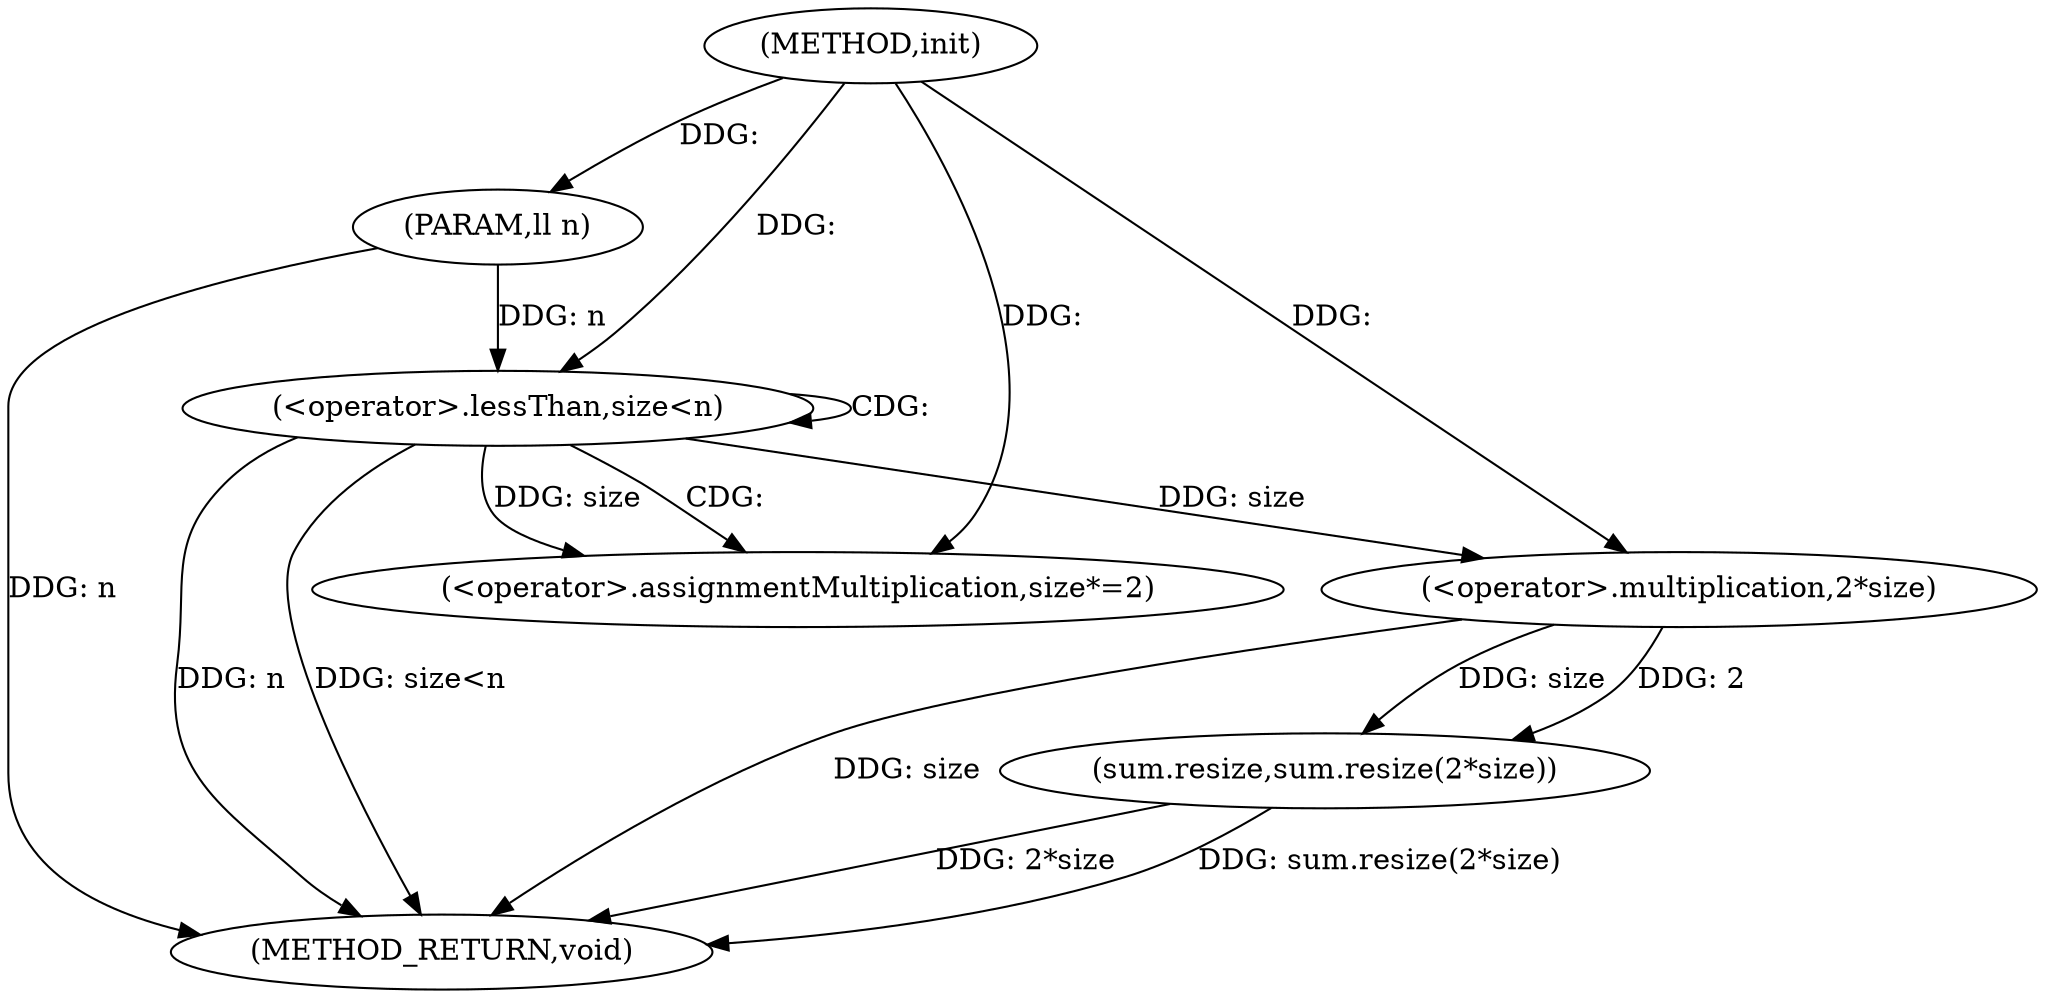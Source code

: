 digraph "init" {  
"1000384" [label = "(METHOD,init)" ]
"1000398" [label = "(METHOD_RETURN,void)" ]
"1000385" [label = "(PARAM,ll n)" ]
"1000394" [label = "(sum.resize,sum.resize(2*size))" ]
"1000388" [label = "(<operator>.lessThan,size<n)" ]
"1000391" [label = "(<operator>.assignmentMultiplication,size*=2)" ]
"1000395" [label = "(<operator>.multiplication,2*size)" ]
  "1000385" -> "1000398"  [ label = "DDG: n"] 
  "1000388" -> "1000398"  [ label = "DDG: n"] 
  "1000388" -> "1000398"  [ label = "DDG: size<n"] 
  "1000395" -> "1000398"  [ label = "DDG: size"] 
  "1000394" -> "1000398"  [ label = "DDG: 2*size"] 
  "1000394" -> "1000398"  [ label = "DDG: sum.resize(2*size)"] 
  "1000384" -> "1000385"  [ label = "DDG: "] 
  "1000384" -> "1000391"  [ label = "DDG: "] 
  "1000395" -> "1000394"  [ label = "DDG: size"] 
  "1000395" -> "1000394"  [ label = "DDG: 2"] 
  "1000384" -> "1000388"  [ label = "DDG: "] 
  "1000385" -> "1000388"  [ label = "DDG: n"] 
  "1000388" -> "1000391"  [ label = "DDG: size"] 
  "1000384" -> "1000395"  [ label = "DDG: "] 
  "1000388" -> "1000395"  [ label = "DDG: size"] 
  "1000388" -> "1000391"  [ label = "CDG: "] 
  "1000388" -> "1000388"  [ label = "CDG: "] 
}

